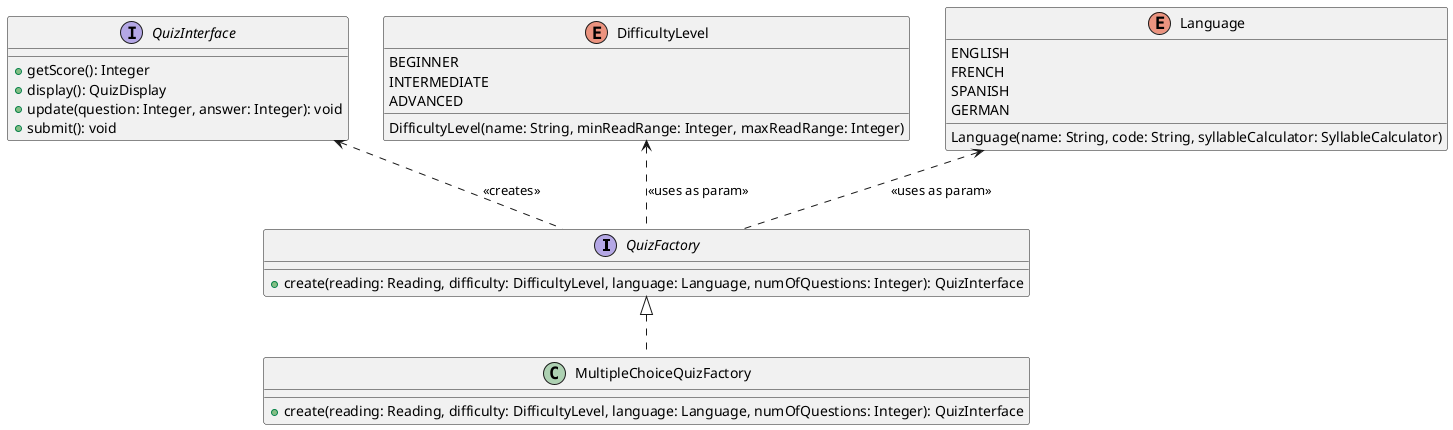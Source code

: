 @startuml
interface QuizFactory
{
+create(reading: Reading, difficulty: DifficultyLevel, language: Language, numOfQuestions: Integer): QuizInterface
}

class MultipleChoiceQuizFactory
{
+create(reading: Reading, difficulty: DifficultyLevel, language: Language, numOfQuestions: Integer): QuizInterface
}

interface QuizInterface
{
+getScore(): Integer
+display(): QuizDisplay
+update(question: Integer, answer: Integer): void
+submit(): void
}

enum DifficultyLevel
{
BEGINNER
INTERMEDIATE
ADVANCED

DifficultyLevel(name: String, minReadRange: Integer, maxReadRange: Integer)
}

enum Language
{
ENGLISH
FRENCH
SPANISH
GERMAN

Language(name: String, code: String, syllableCalculator: SyllableCalculator)
}


QuizFactory <|.. MultipleChoiceQuizFactory
QuizInterface <.. QuizFactory: <<creates>>
DifficultyLevel <.. QuizFactory: <<uses as param>>
Language <.. QuizFactory: <<uses as param>>
@enduml